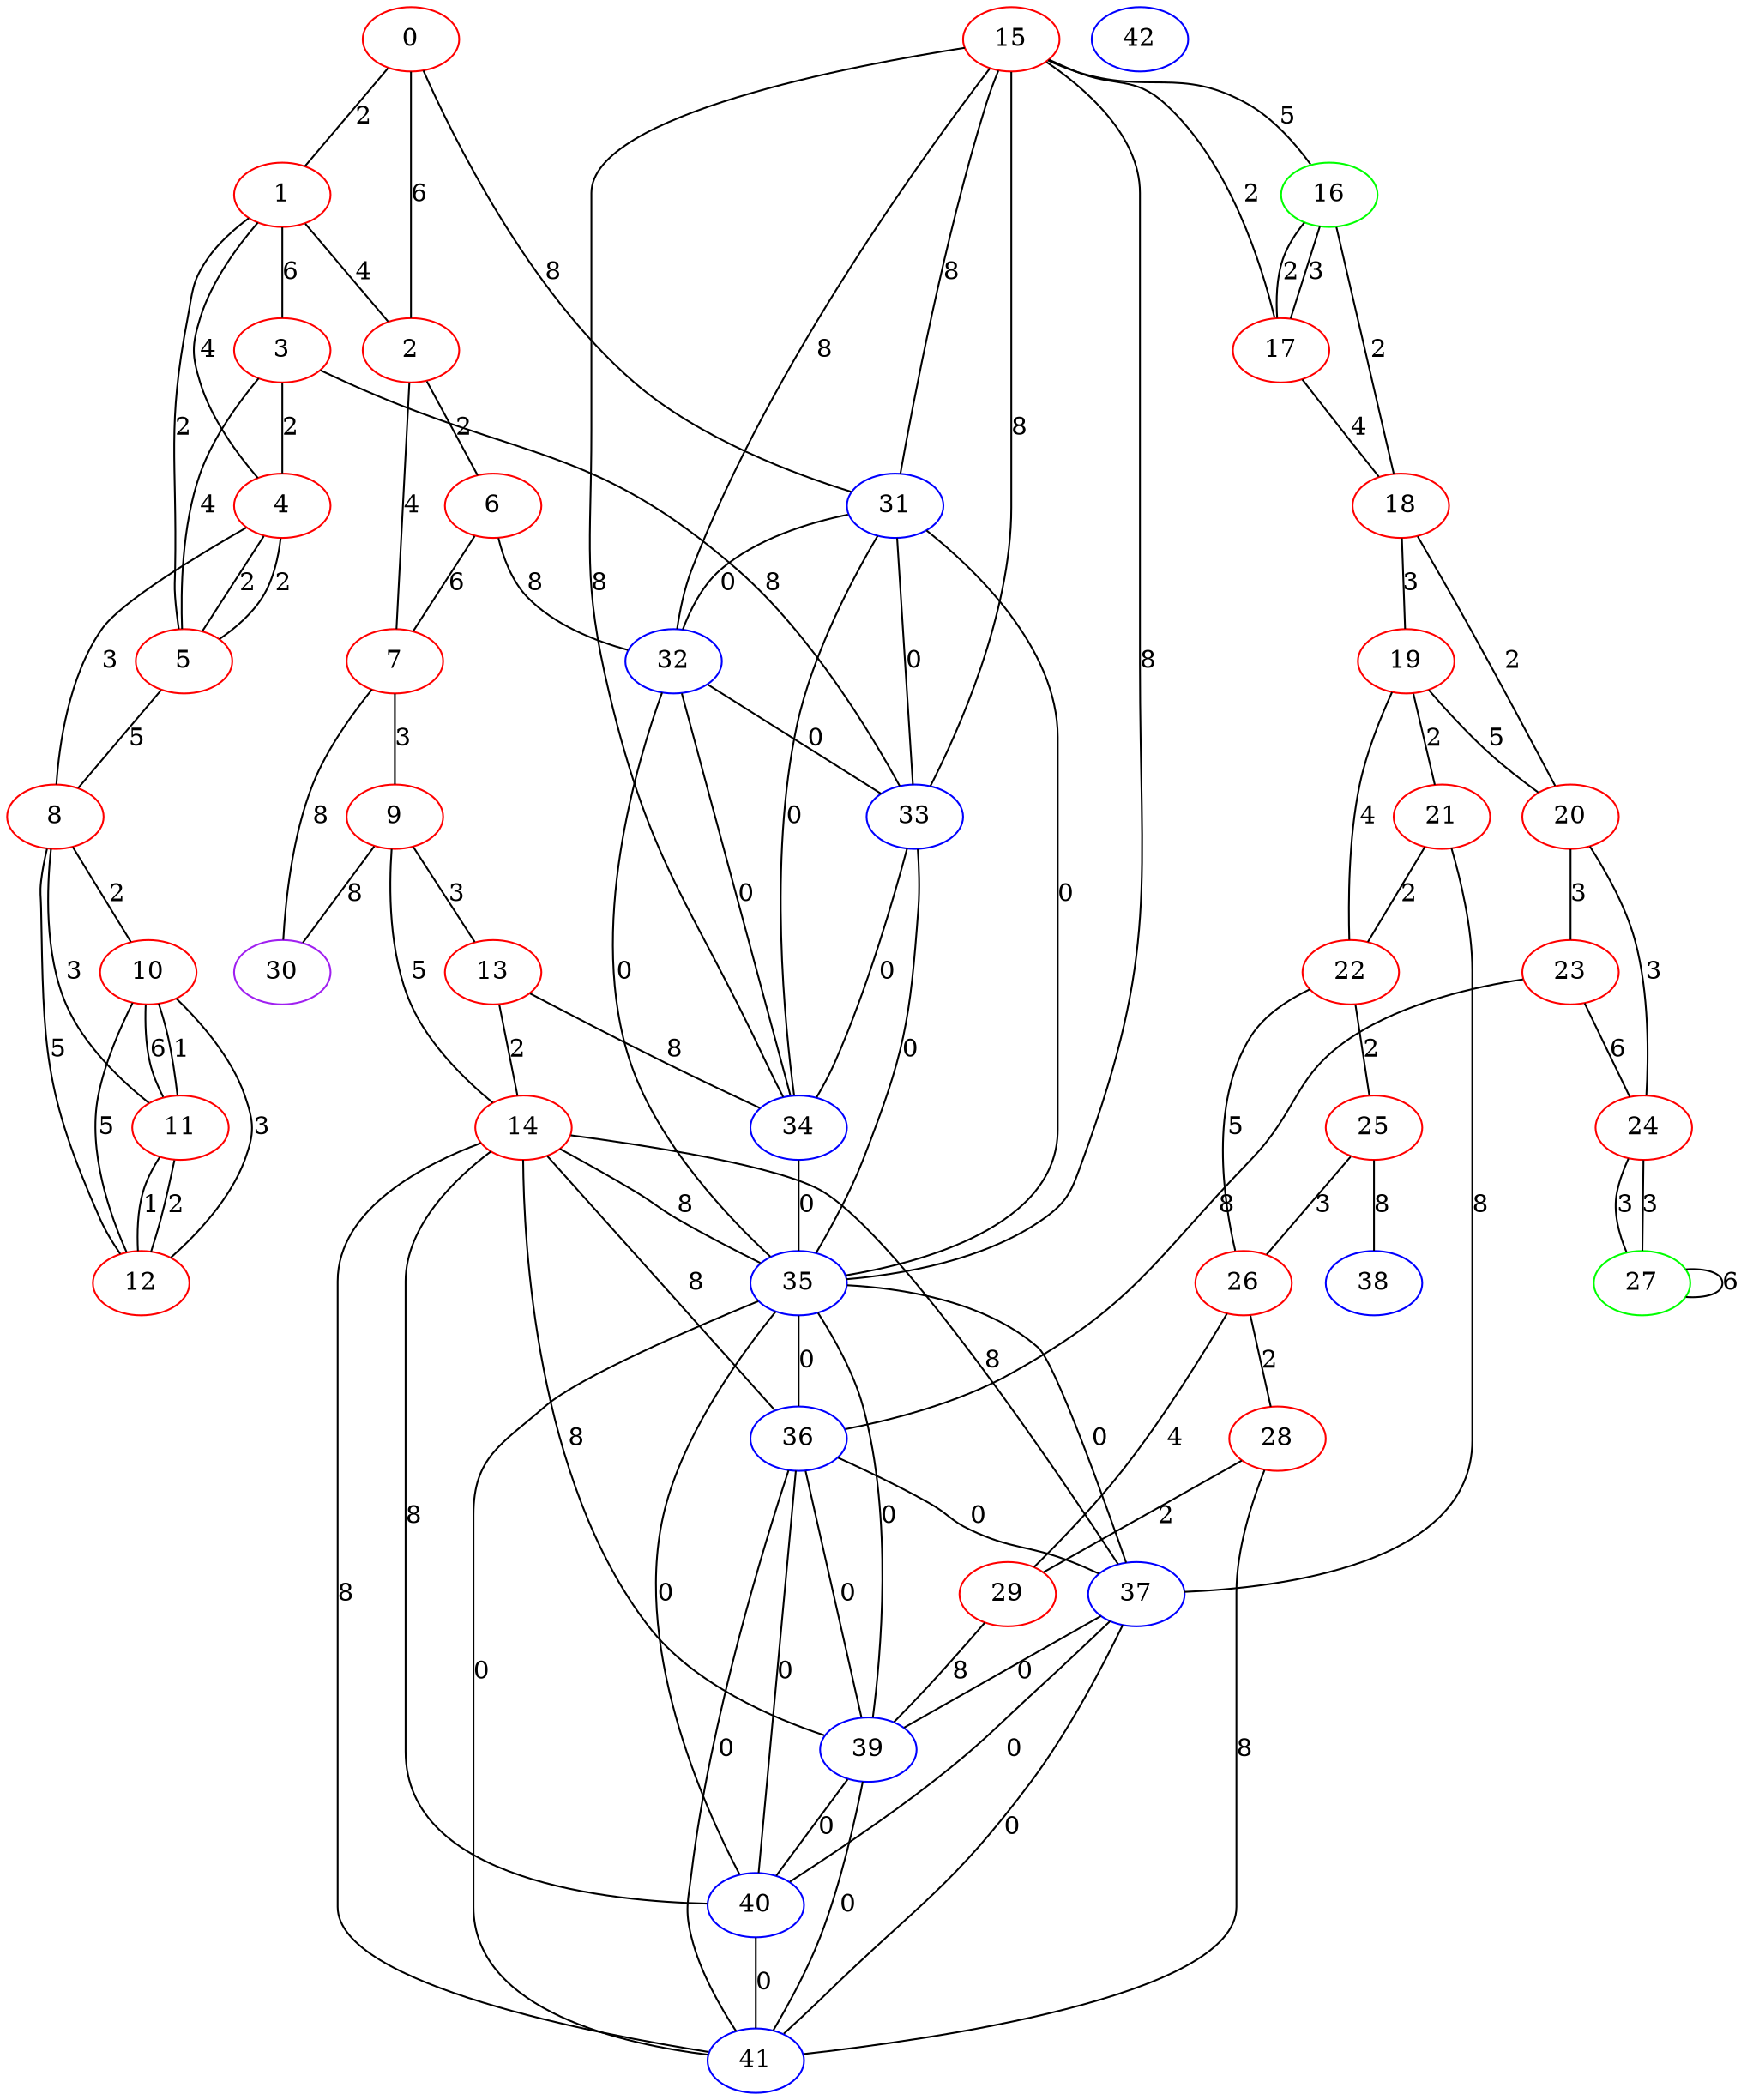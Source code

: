 graph "" {
0 [color=red, weight=1];
1 [color=red, weight=1];
2 [color=red, weight=1];
3 [color=red, weight=1];
4 [color=red, weight=1];
5 [color=red, weight=1];
6 [color=red, weight=1];
7 [color=red, weight=1];
8 [color=red, weight=1];
9 [color=red, weight=1];
10 [color=red, weight=1];
11 [color=red, weight=1];
12 [color=red, weight=1];
13 [color=red, weight=1];
14 [color=red, weight=1];
15 [color=red, weight=1];
16 [color=green, weight=2];
17 [color=red, weight=1];
18 [color=red, weight=1];
19 [color=red, weight=1];
20 [color=red, weight=1];
21 [color=red, weight=1];
22 [color=red, weight=1];
23 [color=red, weight=1];
24 [color=red, weight=1];
25 [color=red, weight=1];
26 [color=red, weight=1];
27 [color=green, weight=2];
28 [color=red, weight=1];
29 [color=red, weight=1];
30 [color=purple, weight=4];
31 [color=blue, weight=3];
32 [color=blue, weight=3];
33 [color=blue, weight=3];
34 [color=blue, weight=3];
35 [color=blue, weight=3];
36 [color=blue, weight=3];
37 [color=blue, weight=3];
38 [color=blue, weight=3];
39 [color=blue, weight=3];
40 [color=blue, weight=3];
41 [color=blue, weight=3];
42 [color=blue, weight=3];
0 -- 1  [key=0, label=2];
0 -- 2  [key=0, label=6];
0 -- 31  [key=0, label=8];
1 -- 2  [key=0, label=4];
1 -- 3  [key=0, label=6];
1 -- 4  [key=0, label=4];
1 -- 5  [key=0, label=2];
2 -- 6  [key=0, label=2];
2 -- 7  [key=0, label=4];
3 -- 4  [key=0, label=2];
3 -- 5  [key=0, label=4];
3 -- 33  [key=0, label=8];
4 -- 8  [key=0, label=3];
4 -- 5  [key=0, label=2];
4 -- 5  [key=1, label=2];
5 -- 8  [key=0, label=5];
6 -- 32  [key=0, label=8];
6 -- 7  [key=0, label=6];
7 -- 9  [key=0, label=3];
7 -- 30  [key=0, label=8];
8 -- 12  [key=0, label=5];
8 -- 10  [key=0, label=2];
8 -- 11  [key=0, label=3];
9 -- 30  [key=0, label=8];
9 -- 13  [key=0, label=3];
9 -- 14  [key=0, label=5];
10 -- 11  [key=0, label=6];
10 -- 11  [key=1, label=1];
10 -- 12  [key=0, label=5];
10 -- 12  [key=1, label=3];
11 -- 12  [key=0, label=1];
11 -- 12  [key=1, label=2];
13 -- 34  [key=0, label=8];
13 -- 14  [key=0, label=2];
14 -- 35  [key=0, label=8];
14 -- 36  [key=0, label=8];
14 -- 37  [key=0, label=8];
14 -- 39  [key=0, label=8];
14 -- 40  [key=0, label=8];
14 -- 41  [key=0, label=8];
15 -- 32  [key=0, label=8];
15 -- 33  [key=0, label=8];
15 -- 34  [key=0, label=8];
15 -- 35  [key=0, label=8];
15 -- 16  [key=0, label=5];
15 -- 17  [key=0, label=2];
15 -- 31  [key=0, label=8];
16 -- 17  [key=0, label=2];
16 -- 17  [key=1, label=3];
16 -- 18  [key=0, label=2];
17 -- 18  [key=0, label=4];
18 -- 19  [key=0, label=3];
18 -- 20  [key=0, label=2];
19 -- 20  [key=0, label=5];
19 -- 21  [key=0, label=2];
19 -- 22  [key=0, label=4];
20 -- 24  [key=0, label=3];
20 -- 23  [key=0, label=3];
21 -- 37  [key=0, label=8];
21 -- 22  [key=0, label=2];
22 -- 25  [key=0, label=2];
22 -- 26  [key=0, label=5];
23 -- 24  [key=0, label=6];
23 -- 36  [key=0, label=8];
24 -- 27  [key=0, label=3];
24 -- 27  [key=1, label=3];
25 -- 26  [key=0, label=3];
25 -- 38  [key=0, label=8];
26 -- 28  [key=0, label=2];
26 -- 29  [key=0, label=4];
27 -- 27  [key=0, label=6];
28 -- 41  [key=0, label=8];
28 -- 29  [key=0, label=2];
29 -- 39  [key=0, label=8];
31 -- 32  [key=0, label=0];
31 -- 34  [key=0, label=0];
31 -- 35  [key=0, label=0];
31 -- 33  [key=0, label=0];
32 -- 33  [key=0, label=0];
32 -- 34  [key=0, label=0];
32 -- 35  [key=0, label=0];
33 -- 34  [key=0, label=0];
33 -- 35  [key=0, label=0];
34 -- 35  [key=0, label=0];
35 -- 36  [key=0, label=0];
35 -- 37  [key=0, label=0];
35 -- 39  [key=0, label=0];
35 -- 40  [key=0, label=0];
35 -- 41  [key=0, label=0];
36 -- 37  [key=0, label=0];
36 -- 39  [key=0, label=0];
36 -- 40  [key=0, label=0];
36 -- 41  [key=0, label=0];
37 -- 39  [key=0, label=0];
37 -- 40  [key=0, label=0];
37 -- 41  [key=0, label=0];
39 -- 40  [key=0, label=0];
39 -- 41  [key=0, label=0];
40 -- 41  [key=0, label=0];
}
